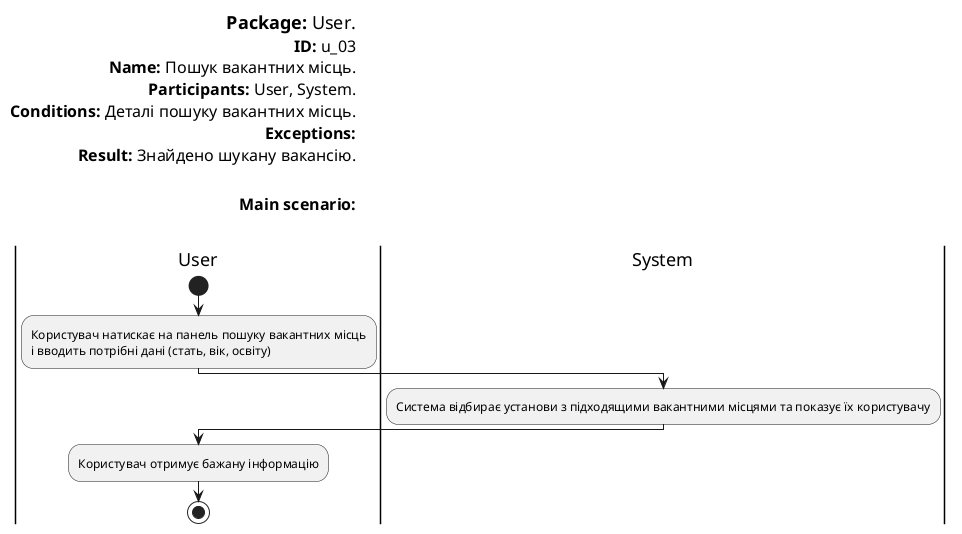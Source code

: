 ﻿@startuml
left header
<font color=000 size=18><b>Package:</b> User.
<font color=000 size=16><b>ID:</b> u_03
<font color=000 size=16><b>Name:</b> Пошук вакантних місць.
<font color=000 size=16><b>Participants:</b> User, System.
<font color=000 size=16><b>Conditions:</b> Деталі пошуку вакантних місць.
<font color=000 size=16><b>Exceptions:</b> 
<font color=000 size=16><b>Result:</b> Знайдено шукану вакансію.


<font color=000 size=16><b>Main scenario:</b>


end header
|User|
start
:Користувач натискає на панель пошуку вакантних місць 
і вводить потрібні дані (стать, вік, освіту);
|System|
:Система відбирає установи з підходящими вакантними місцями та показує їх користувачу;
|User|
:Користувач отримує бажану інформацію;
stop
@enduml